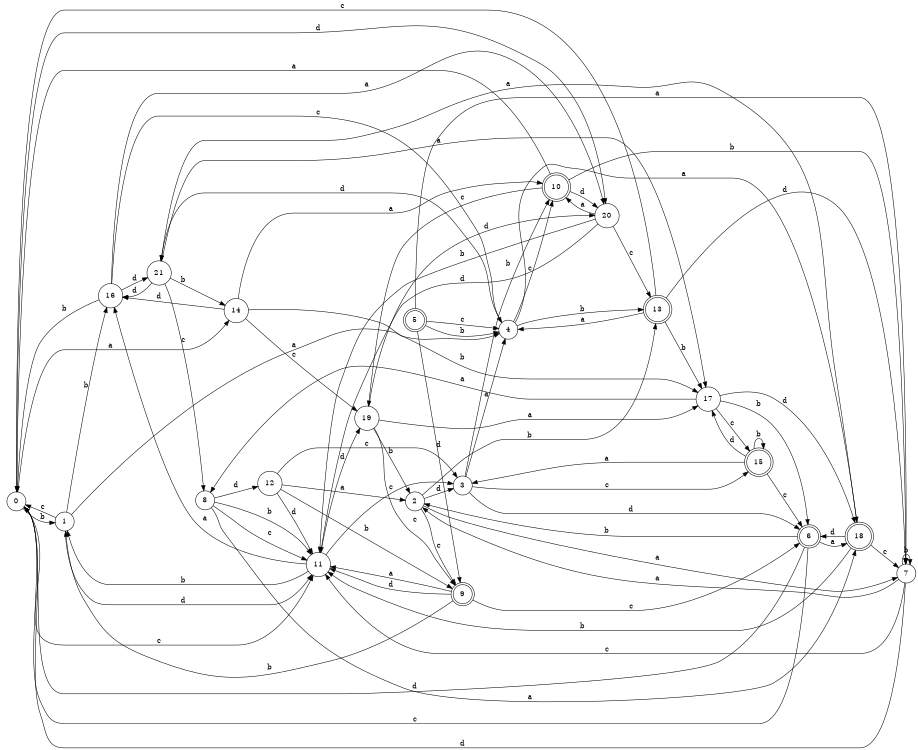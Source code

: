 digraph n18_4 {
__start0 [label="" shape="none"];

rankdir=LR;
size="8,5";

s0 [style="filled", color="black", fillcolor="white" shape="circle", label="0"];
s1 [style="filled", color="black", fillcolor="white" shape="circle", label="1"];
s2 [style="filled", color="black", fillcolor="white" shape="circle", label="2"];
s3 [style="filled", color="black", fillcolor="white" shape="circle", label="3"];
s4 [style="filled", color="black", fillcolor="white" shape="circle", label="4"];
s5 [style="rounded,filled", color="black", fillcolor="white" shape="doublecircle", label="5"];
s6 [style="rounded,filled", color="black", fillcolor="white" shape="doublecircle", label="6"];
s7 [style="filled", color="black", fillcolor="white" shape="circle", label="7"];
s8 [style="filled", color="black", fillcolor="white" shape="circle", label="8"];
s9 [style="rounded,filled", color="black", fillcolor="white" shape="doublecircle", label="9"];
s10 [style="rounded,filled", color="black", fillcolor="white" shape="doublecircle", label="10"];
s11 [style="filled", color="black", fillcolor="white" shape="circle", label="11"];
s12 [style="filled", color="black", fillcolor="white" shape="circle", label="12"];
s13 [style="rounded,filled", color="black", fillcolor="white" shape="doublecircle", label="13"];
s14 [style="filled", color="black", fillcolor="white" shape="circle", label="14"];
s15 [style="rounded,filled", color="black", fillcolor="white" shape="doublecircle", label="15"];
s16 [style="filled", color="black", fillcolor="white" shape="circle", label="16"];
s17 [style="filled", color="black", fillcolor="white" shape="circle", label="17"];
s18 [style="rounded,filled", color="black", fillcolor="white" shape="doublecircle", label="18"];
s19 [style="filled", color="black", fillcolor="white" shape="circle", label="19"];
s20 [style="filled", color="black", fillcolor="white" shape="circle", label="20"];
s21 [style="filled", color="black", fillcolor="white" shape="circle", label="21"];
s0 -> s14 [label="a"];
s0 -> s1 [label="b"];
s0 -> s11 [label="c"];
s0 -> s20 [label="d"];
s1 -> s4 [label="a"];
s1 -> s16 [label="b"];
s1 -> s0 [label="c"];
s1 -> s11 [label="d"];
s2 -> s7 [label="a"];
s2 -> s13 [label="b"];
s2 -> s9 [label="c"];
s2 -> s3 [label="d"];
s3 -> s4 [label="a"];
s3 -> s10 [label="b"];
s3 -> s15 [label="c"];
s3 -> s6 [label="d"];
s4 -> s18 [label="a"];
s4 -> s13 [label="b"];
s4 -> s10 [label="c"];
s4 -> s21 [label="d"];
s5 -> s7 [label="a"];
s5 -> s4 [label="b"];
s5 -> s4 [label="c"];
s5 -> s9 [label="d"];
s6 -> s18 [label="a"];
s6 -> s2 [label="b"];
s6 -> s0 [label="c"];
s6 -> s0 [label="d"];
s7 -> s2 [label="a"];
s7 -> s7 [label="b"];
s7 -> s11 [label="c"];
s7 -> s0 [label="d"];
s8 -> s18 [label="a"];
s8 -> s11 [label="b"];
s8 -> s11 [label="c"];
s8 -> s12 [label="d"];
s9 -> s11 [label="a"];
s9 -> s1 [label="b"];
s9 -> s6 [label="c"];
s9 -> s11 [label="d"];
s10 -> s0 [label="a"];
s10 -> s7 [label="b"];
s10 -> s19 [label="c"];
s10 -> s20 [label="d"];
s11 -> s16 [label="a"];
s11 -> s1 [label="b"];
s11 -> s3 [label="c"];
s11 -> s19 [label="d"];
s12 -> s2 [label="a"];
s12 -> s9 [label="b"];
s12 -> s3 [label="c"];
s12 -> s11 [label="d"];
s13 -> s4 [label="a"];
s13 -> s17 [label="b"];
s13 -> s0 [label="c"];
s13 -> s7 [label="d"];
s14 -> s10 [label="a"];
s14 -> s17 [label="b"];
s14 -> s19 [label="c"];
s14 -> s16 [label="d"];
s15 -> s3 [label="a"];
s15 -> s15 [label="b"];
s15 -> s6 [label="c"];
s15 -> s17 [label="d"];
s16 -> s20 [label="a"];
s16 -> s0 [label="b"];
s16 -> s4 [label="c"];
s16 -> s21 [label="d"];
s17 -> s8 [label="a"];
s17 -> s6 [label="b"];
s17 -> s15 [label="c"];
s17 -> s18 [label="d"];
s18 -> s21 [label="a"];
s18 -> s11 [label="b"];
s18 -> s7 [label="c"];
s18 -> s6 [label="d"];
s19 -> s17 [label="a"];
s19 -> s2 [label="b"];
s19 -> s9 [label="c"];
s19 -> s20 [label="d"];
s20 -> s10 [label="a"];
s20 -> s11 [label="b"];
s20 -> s13 [label="c"];
s20 -> s11 [label="d"];
s21 -> s17 [label="a"];
s21 -> s14 [label="b"];
s21 -> s8 [label="c"];
s21 -> s16 [label="d"];

}